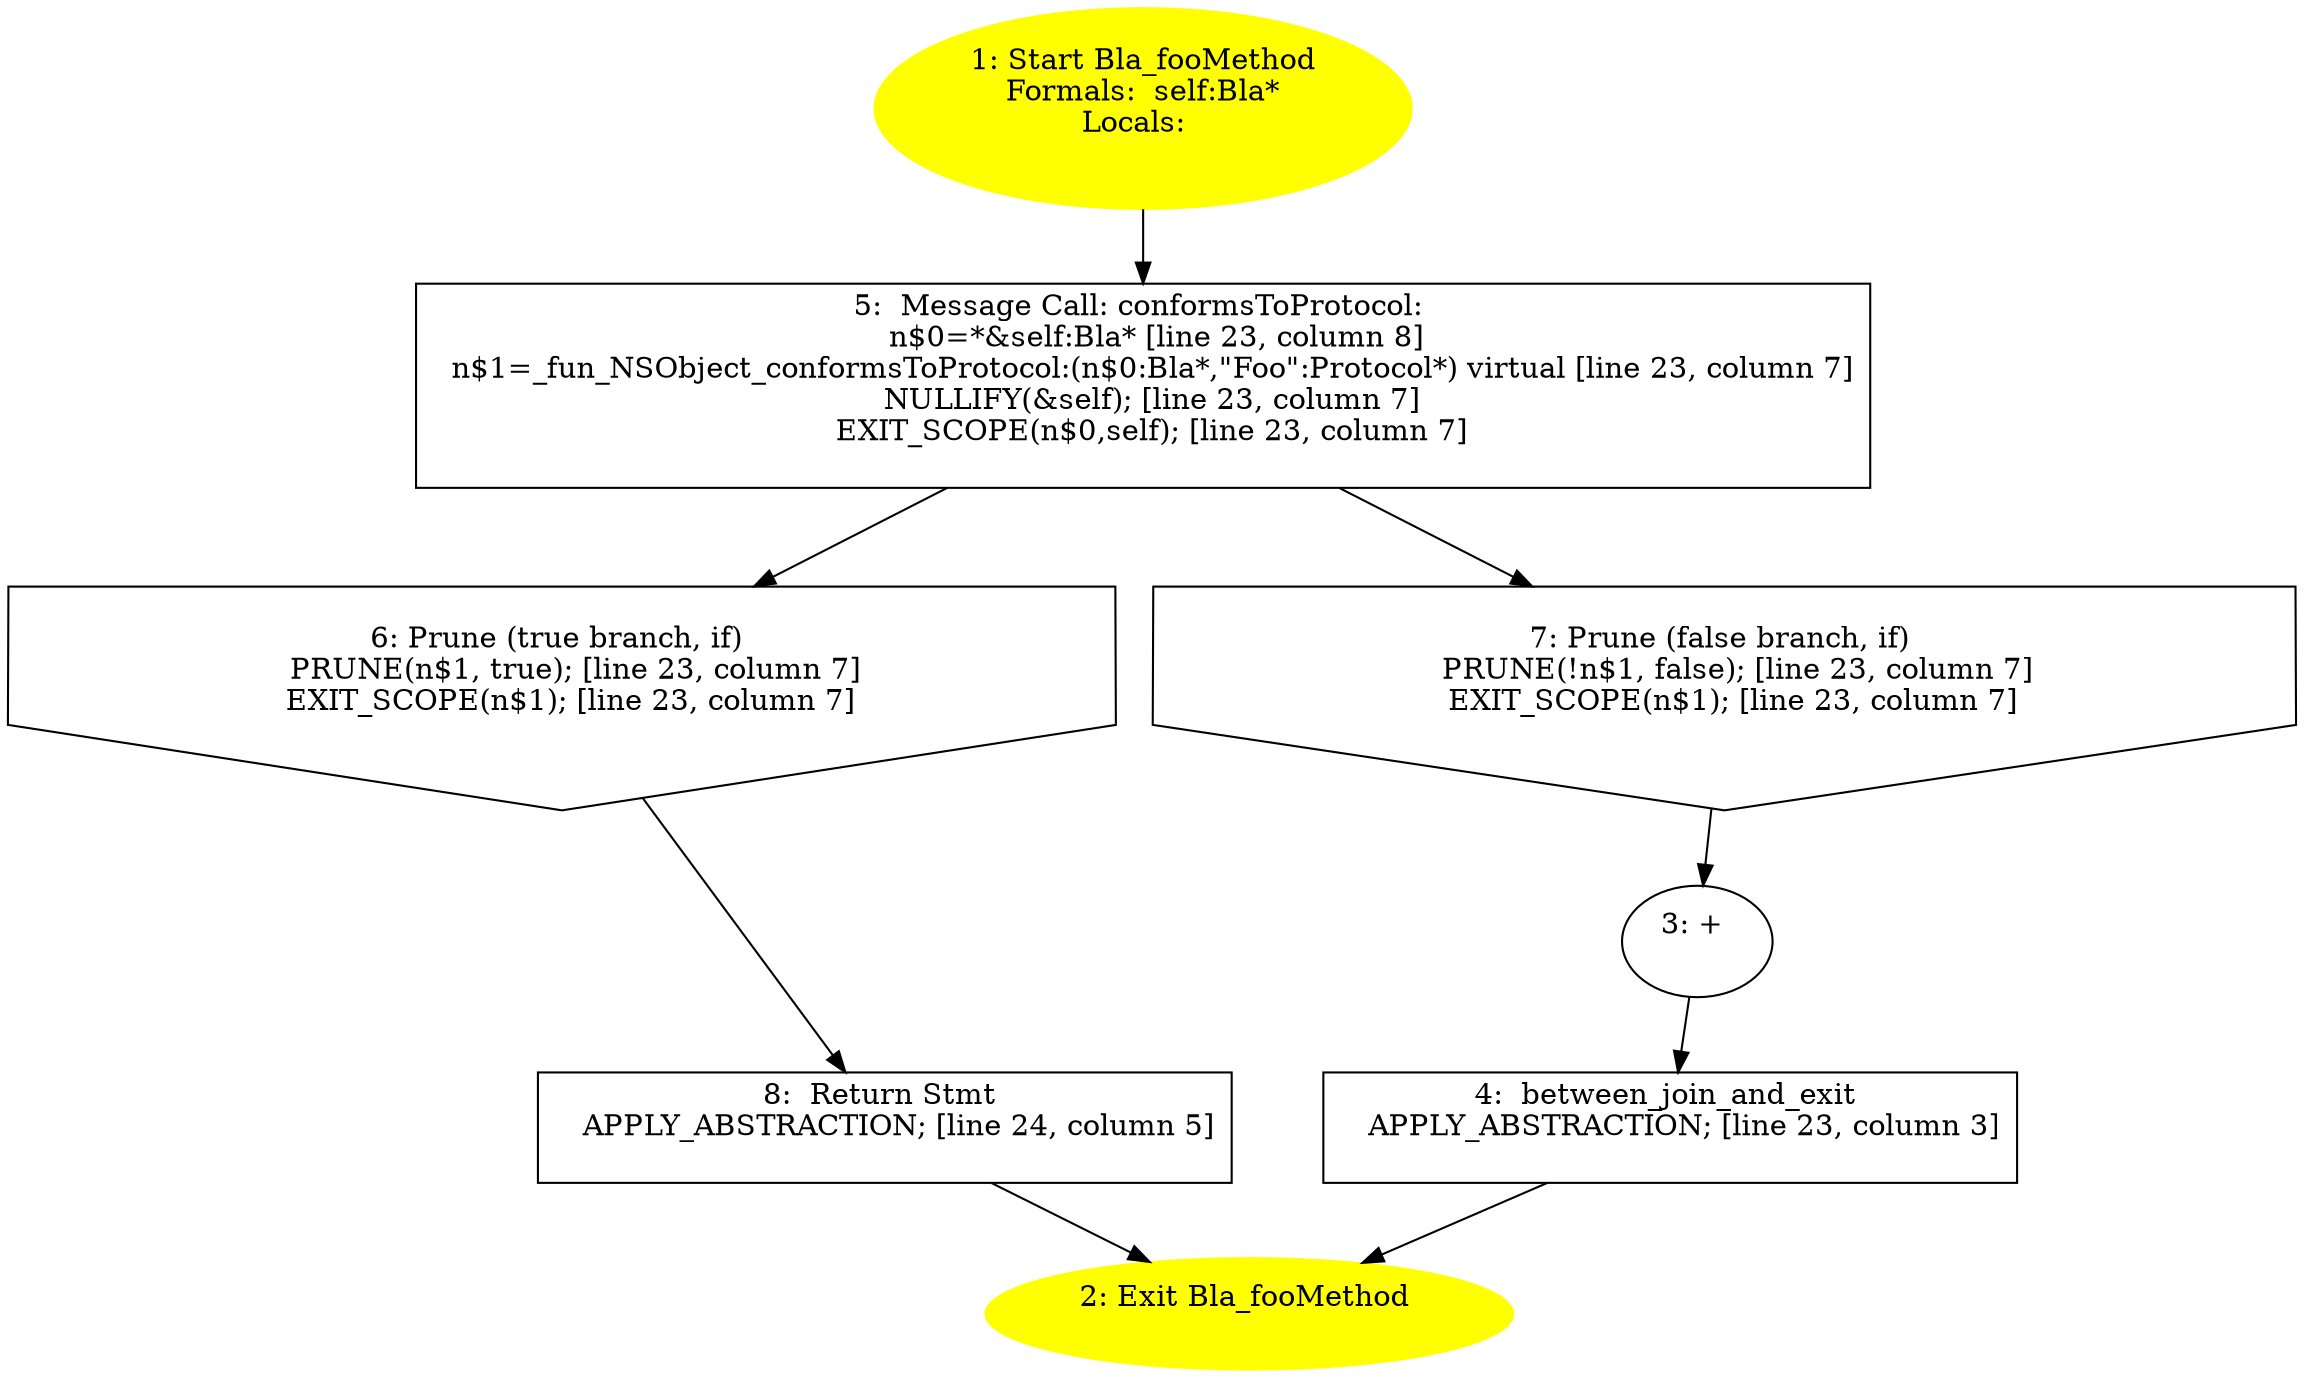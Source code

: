 /* @generated */
digraph cfg {
"fooMethod#Bla#instance.d982e99c073f2d30dc24c41bb29add6a_1" [label="1: Start Bla_fooMethod\nFormals:  self:Bla*\nLocals:  \n  " color=yellow style=filled]
	

	 "fooMethod#Bla#instance.d982e99c073f2d30dc24c41bb29add6a_1" -> "fooMethod#Bla#instance.d982e99c073f2d30dc24c41bb29add6a_5" ;
"fooMethod#Bla#instance.d982e99c073f2d30dc24c41bb29add6a_2" [label="2: Exit Bla_fooMethod \n  " color=yellow style=filled]
	

"fooMethod#Bla#instance.d982e99c073f2d30dc24c41bb29add6a_3" [label="3: + \n  " ]
	

	 "fooMethod#Bla#instance.d982e99c073f2d30dc24c41bb29add6a_3" -> "fooMethod#Bla#instance.d982e99c073f2d30dc24c41bb29add6a_4" ;
"fooMethod#Bla#instance.d982e99c073f2d30dc24c41bb29add6a_4" [label="4:  between_join_and_exit \n   APPLY_ABSTRACTION; [line 23, column 3]\n " shape="box"]
	

	 "fooMethod#Bla#instance.d982e99c073f2d30dc24c41bb29add6a_4" -> "fooMethod#Bla#instance.d982e99c073f2d30dc24c41bb29add6a_2" ;
"fooMethod#Bla#instance.d982e99c073f2d30dc24c41bb29add6a_5" [label="5:  Message Call: conformsToProtocol: \n   n$0=*&self:Bla* [line 23, column 8]\n  n$1=_fun_NSObject_conformsToProtocol:(n$0:Bla*,\"Foo\":Protocol*) virtual [line 23, column 7]\n  NULLIFY(&self); [line 23, column 7]\n  EXIT_SCOPE(n$0,self); [line 23, column 7]\n " shape="box"]
	

	 "fooMethod#Bla#instance.d982e99c073f2d30dc24c41bb29add6a_5" -> "fooMethod#Bla#instance.d982e99c073f2d30dc24c41bb29add6a_6" ;
	 "fooMethod#Bla#instance.d982e99c073f2d30dc24c41bb29add6a_5" -> "fooMethod#Bla#instance.d982e99c073f2d30dc24c41bb29add6a_7" ;
"fooMethod#Bla#instance.d982e99c073f2d30dc24c41bb29add6a_6" [label="6: Prune (true branch, if) \n   PRUNE(n$1, true); [line 23, column 7]\n  EXIT_SCOPE(n$1); [line 23, column 7]\n " shape="invhouse"]
	

	 "fooMethod#Bla#instance.d982e99c073f2d30dc24c41bb29add6a_6" -> "fooMethod#Bla#instance.d982e99c073f2d30dc24c41bb29add6a_8" ;
"fooMethod#Bla#instance.d982e99c073f2d30dc24c41bb29add6a_7" [label="7: Prune (false branch, if) \n   PRUNE(!n$1, false); [line 23, column 7]\n  EXIT_SCOPE(n$1); [line 23, column 7]\n " shape="invhouse"]
	

	 "fooMethod#Bla#instance.d982e99c073f2d30dc24c41bb29add6a_7" -> "fooMethod#Bla#instance.d982e99c073f2d30dc24c41bb29add6a_3" ;
"fooMethod#Bla#instance.d982e99c073f2d30dc24c41bb29add6a_8" [label="8:  Return Stmt \n   APPLY_ABSTRACTION; [line 24, column 5]\n " shape="box"]
	

	 "fooMethod#Bla#instance.d982e99c073f2d30dc24c41bb29add6a_8" -> "fooMethod#Bla#instance.d982e99c073f2d30dc24c41bb29add6a_2" ;
}
